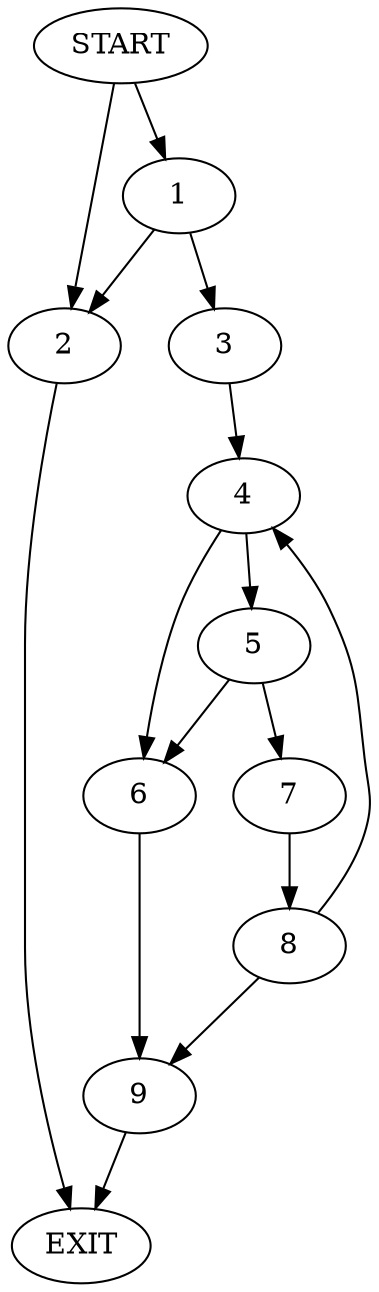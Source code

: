 digraph { 
0 [label="START"];
1;
2;
3;
4;
5;
6;
7;
8;
9;
10[label="EXIT"];
0 -> 2;
0 -> 1;
1 -> 2;
1 -> 3;
2 -> 10;
3 -> 4;
4 -> 6;
4 -> 5;
5 -> 6;
5 -> 7;
6 -> 9;
7 -> 8;
8 -> 4;
8 -> 9;
9 -> 10;
}